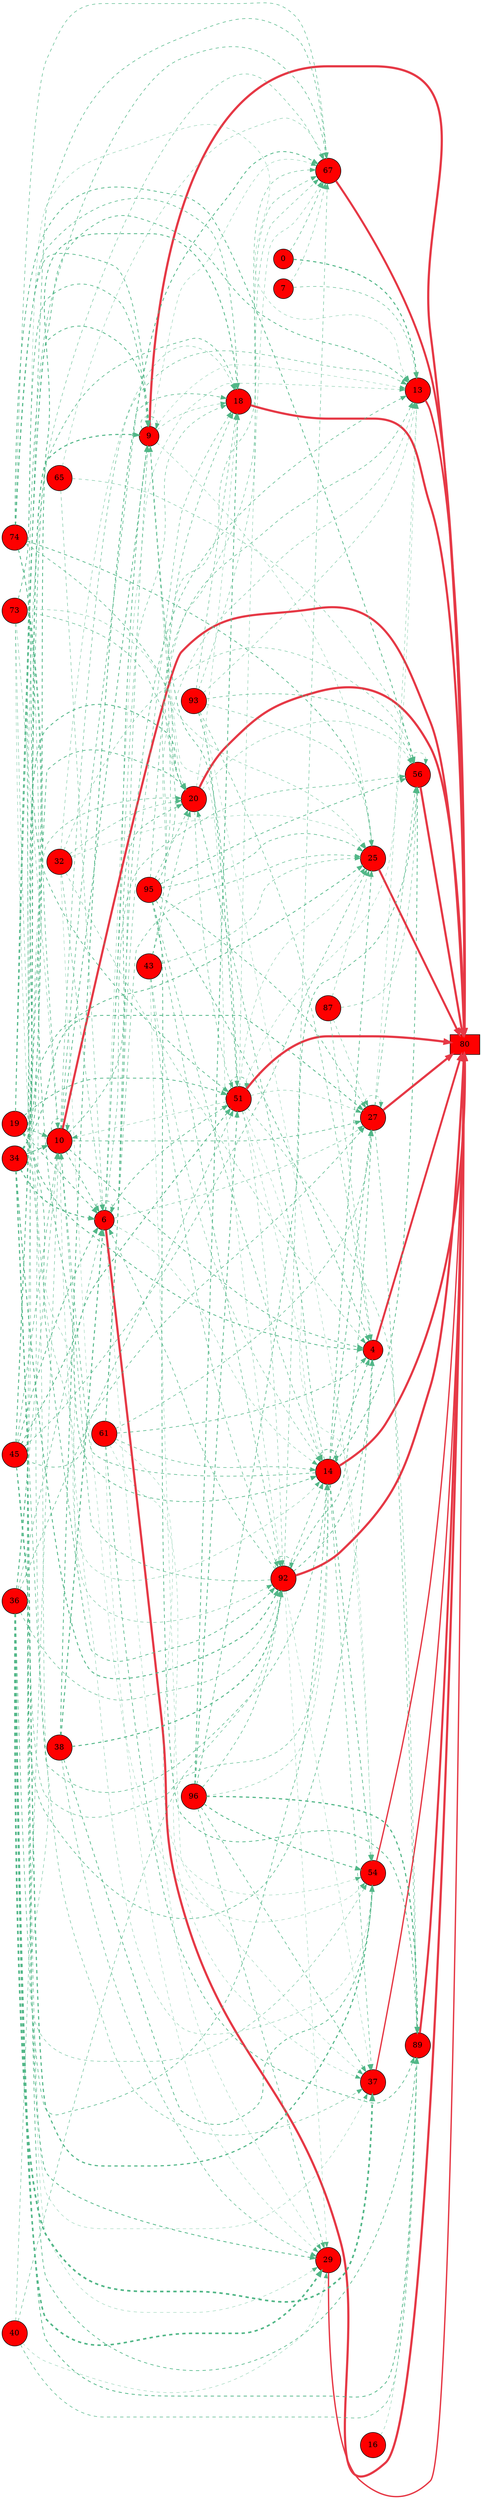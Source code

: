 digraph G{
rankdir=LR;
0 [style=filled, shape=circle, fillcolor="#fe0000", label="0"];
4 [style=filled, shape=circle, fillcolor="#fe0000", label="4"];
6 [style=filled, shape=circle, fillcolor="#fe0000", label="6"];
7 [style=filled, shape=circle, fillcolor="#fe0000", label="7"];
9 [style=filled, shape=circle, fillcolor="#fe0000", label="9"];
10 [style=filled, shape=circle, fillcolor="#fe0000", label="10"];
13 [style=filled, shape=circle, fillcolor="#fe0000", label="13"];
14 [style=filled, shape=circle, fillcolor="#fe0000", label="14"];
16 [style=filled, shape=circle, fillcolor="#fe0000", label="16"];
18 [style=filled, shape=circle, fillcolor="#fe0000", label="18"];
19 [style=filled, shape=circle, fillcolor="#fe0000", label="19"];
20 [style=filled, shape=circle, fillcolor="#fe0000", label="20"];
25 [style=filled, shape=circle, fillcolor="#fe0000", label="25"];
27 [style=filled, shape=circle, fillcolor="#fe0000", label="27"];
29 [style=filled, shape=circle, fillcolor="#fe0000", label="29"];
32 [style=filled, shape=circle, fillcolor="#fe0000", label="32"];
34 [style=filled, shape=circle, fillcolor="#fe0000", label="34"];
36 [style=filled, shape=circle, fillcolor="#fe0000", label="36"];
37 [style=filled, shape=circle, fillcolor="#fe0000", label="37"];
38 [style=filled, shape=circle, fillcolor="#fe0000", label="38"];
40 [style=filled, shape=circle, fillcolor="#fe0000", label="40"];
43 [style=filled, shape=circle, fillcolor="#fe0000", label="43"];
45 [style=filled, shape=circle, fillcolor="#fe0000", label="45"];
51 [style=filled, shape=circle, fillcolor="#fe0000", label="51"];
54 [style=filled, shape=circle, fillcolor="#fe0000", label="54"];
56 [style=filled, shape=circle, fillcolor="#fe0000", label="56"];
61 [style=filled, shape=circle, fillcolor="#fe0000", label="61"];
65 [style=filled, shape=circle, fillcolor="#fe0000", label="65"];
67 [style=filled, shape=circle, fillcolor="#fe0000", label="67"];
73 [style=filled, shape=circle, fillcolor="#fe0000", label="73"];
74 [style=filled, shape=circle, fillcolor="#fe0000", label="74"];
80 [style=filled, shape=box, fillcolor="#fe0000", label="80"];
87 [style=filled, shape=circle, fillcolor="#fe0000", label="87"];
89 [style=filled, shape=circle, fillcolor="#fe0000", label="89"];
92 [style=filled, shape=circle, fillcolor="#fe0000", label="92"];
93 [style=filled, shape=circle, fillcolor="#fe0000", label="93"];
95 [style=filled, shape=circle, fillcolor="#fe0000", label="95"];
96 [style=filled, shape=circle, fillcolor="#fe0000", label="96"];
51 -> 80 [color="#e63946",penwidth=4.00];
9 -> 80 [color="#e63946",penwidth=3.99];
20 -> 80 [color="#e63946",penwidth=3.98];
6 -> 80 [color="#e63946",penwidth=3.97];
92 -> 80 [color="#e63946",penwidth=3.96];
27 -> 80 [color="#e63946",penwidth=3.93];
56 -> 80 [color="#e63946",penwidth=3.91];
18 -> 80 [color="#e63946",penwidth=3.90];
14 -> 80 [color="#e63946",penwidth=3.89];
10 -> 80 [color="#e63946",penwidth=3.87];
89 -> 80 [color="#e63946",penwidth=3.77];
25 -> 80 [color="#e63946",penwidth=3.77];
67 -> 80 [color="#e63946",penwidth=3.73];
4 -> 80 [color="#e63946",penwidth=3.59];
13 -> 80 [color="#e63946",penwidth=3.38];
29 -> 80 [color="#e63946",penwidth=2.46];
54 -> 80 [color="#e63946",penwidth=2.42];
37 -> 80 [color="#e63946",penwidth=2.41];
38 -> 67 [color="#52b788",style=dashed,penwidth=1.48];
45 -> 67 [color="#52b788",style=dashed,penwidth=1.03];
19 -> 67 [color="#52b788",style=dashed,penwidth=1.03];
0 -> 67 [color="#52b788",style=dashed,penwidth=0.96];
74 -> 67 [color="#52b788",style=dashed,penwidth=0.94];
95 -> 67 [color="#52b788",style=dashed,penwidth=0.84];
92 -> 67 [color="#52b788",style=dashed,penwidth=0.82];
43 -> 67 [color="#52b788",style=dashed,penwidth=0.82];
36 -> 67 [color="#52b788",style=dashed,penwidth=0.79];
93 -> 67 [color="#52b788",style=dashed,penwidth=0.75];
7 -> 67 [color="#52b788",style=dashed,penwidth=0.69];
51 -> 67 [color="#52b788",style=dashed,penwidth=0.61];
65 -> 67 [color="#52b788",style=dashed,penwidth=0.61];
9 -> 67 [color="#52b788",style=dashed,penwidth=0.55];
19 -> 4 [color="#52b788",style=dashed,penwidth=1.42];
14 -> 4 [color="#52b788",style=dashed,penwidth=1.35];
10 -> 4 [color="#52b788",style=dashed,penwidth=1.24];
92 -> 4 [color="#52b788",style=dashed,penwidth=1.22];
95 -> 4 [color="#52b788",style=dashed,penwidth=1.18];
61 -> 4 [color="#52b788",style=dashed,penwidth=1.13];
45 -> 4 [color="#52b788",style=dashed,penwidth=1.13];
93 -> 4 [color="#52b788",style=dashed,penwidth=0.92];
87 -> 4 [color="#52b788",style=dashed,penwidth=0.80];
32 -> 4 [color="#52b788",style=dashed,penwidth=0.73];
36 -> 37 [color="#52b788",style=dashed,penwidth=3.00];
96 -> 37 [color="#52b788",style=dashed,penwidth=1.09];
14 -> 37 [color="#52b788",style=dashed,penwidth=0.97];
74 -> 37 [color="#52b788",style=dashed,penwidth=0.82];
92 -> 37 [color="#52b788",style=dashed,penwidth=0.50];
45 -> 37 [color="#52b788",style=dashed,penwidth=0.50];
43 -> 37 [color="#52b788",style=dashed,penwidth=0.50];
61 -> 37 [color="#52b788",style=dashed,penwidth=0.50];
38 -> 6 [color="#52b788",style=dashed,penwidth=1.84];
34 -> 6 [color="#52b788",style=dashed,penwidth=1.81];
45 -> 6 [color="#52b788",style=dashed,penwidth=1.44];
19 -> 6 [color="#52b788",style=dashed,penwidth=1.32];
10 -> 6 [color="#52b788",style=dashed,penwidth=1.25];
6 -> 6 [color="#52b788",style=dashed,penwidth=1.07];
92 -> 6 [color="#52b788",style=dashed,penwidth=1.05];
36 -> 6 [color="#52b788",style=dashed,penwidth=0.96];
32 -> 6 [color="#52b788",style=dashed,penwidth=0.87];
65 -> 6 [color="#52b788",style=dashed,penwidth=0.75];
34 -> 9 [color="#52b788",style=dashed,penwidth=1.91];
19 -> 9 [color="#52b788",style=dashed,penwidth=1.42];
10 -> 9 [color="#52b788",style=dashed,penwidth=1.36];
6 -> 9 [color="#52b788",style=dashed,penwidth=1.33];
74 -> 9 [color="#52b788",style=dashed,penwidth=1.27];
73 -> 9 [color="#52b788",style=dashed,penwidth=1.24];
51 -> 9 [color="#52b788",style=dashed,penwidth=1.17];
9 -> 9 [color="#52b788",style=dashed,penwidth=1.02];
61 -> 9 [color="#52b788",style=dashed,penwidth=0.93];
34 -> 10 [color="#52b788",style=dashed,penwidth=1.44];
19 -> 10 [color="#52b788",style=dashed,penwidth=1.20];
14 -> 10 [color="#52b788",style=dashed,penwidth=1.09];
74 -> 10 [color="#52b788",style=dashed,penwidth=1.08];
10 -> 10 [color="#52b788",style=dashed,penwidth=1.08];
45 -> 10 [color="#52b788",style=dashed,penwidth=1.06];
92 -> 10 [color="#52b788",style=dashed,penwidth=0.96];
36 -> 10 [color="#52b788",style=dashed,penwidth=0.85];
40 -> 10 [color="#52b788",style=dashed,penwidth=0.79];
73 -> 10 [color="#52b788",style=dashed,penwidth=0.67];
51 -> 10 [color="#52b788",style=dashed,penwidth=0.61];
0 -> 13 [color="#52b788",style=dashed,penwidth=1.86];
19 -> 13 [color="#52b788",style=dashed,penwidth=1.29];
61 -> 13 [color="#52b788",style=dashed,penwidth=1.05];
95 -> 13 [color="#52b788",style=dashed,penwidth=0.98];
10 -> 13 [color="#52b788",style=dashed,penwidth=0.90];
7 -> 13 [color="#52b788",style=dashed,penwidth=0.86];
43 -> 13 [color="#52b788",style=dashed,penwidth=0.70];
93 -> 13 [color="#52b788",style=dashed,penwidth=0.66];
27 -> 13 [color="#52b788",style=dashed,penwidth=0.60];
6 -> 13 [color="#52b788",style=dashed,penwidth=0.60];
73 -> 13 [color="#52b788",style=dashed,penwidth=0.55];
51 -> 13 [color="#52b788",style=dashed,penwidth=0.53];
9 -> 13 [color="#52b788",style=dashed,penwidth=0.50];
14 -> 14 [color="#52b788",style=dashed,penwidth=1.34];
74 -> 14 [color="#52b788",style=dashed,penwidth=1.21];
36 -> 14 [color="#52b788",style=dashed,penwidth=1.12];
34 -> 14 [color="#52b788",style=dashed,penwidth=1.06];
92 -> 14 [color="#52b788",style=dashed,penwidth=1.03];
95 -> 14 [color="#52b788",style=dashed,penwidth=0.97];
61 -> 14 [color="#52b788",style=dashed,penwidth=0.97];
45 -> 14 [color="#52b788",style=dashed,penwidth=0.90];
43 -> 14 [color="#52b788",style=dashed,penwidth=0.75];
96 -> 14 [color="#52b788",style=dashed,penwidth=0.63];
6 -> 14 [color="#52b788",style=dashed,penwidth=0.61];
73 -> 14 [color="#52b788",style=dashed,penwidth=0.59];
51 -> 14 [color="#52b788",style=dashed,penwidth=0.54];
34 -> 18 [color="#52b788",style=dashed,penwidth=1.52];
96 -> 18 [color="#52b788",style=dashed,penwidth=1.49];
45 -> 18 [color="#52b788",style=dashed,penwidth=1.15];
10 -> 18 [color="#52b788",style=dashed,penwidth=1.09];
74 -> 18 [color="#52b788",style=dashed,penwidth=1.09];
95 -> 18 [color="#52b788",style=dashed,penwidth=0.95];
93 -> 18 [color="#52b788",style=dashed,penwidth=0.89];
61 -> 18 [color="#52b788",style=dashed,penwidth=0.85];
6 -> 18 [color="#52b788",style=dashed,penwidth=0.81];
32 -> 18 [color="#52b788",style=dashed,penwidth=0.67];
9 -> 18 [color="#52b788",style=dashed,penwidth=0.64];
20 -> 18 [color="#52b788",style=dashed,penwidth=0.59];
45 -> 51 [color="#52b788",style=dashed,penwidth=1.52];
96 -> 51 [color="#52b788",style=dashed,penwidth=1.47];
19 -> 51 [color="#52b788",style=dashed,penwidth=1.39];
93 -> 51 [color="#52b788",style=dashed,penwidth=1.32];
74 -> 51 [color="#52b788",style=dashed,penwidth=1.25];
6 -> 51 [color="#52b788",style=dashed,penwidth=1.21];
51 -> 51 [color="#52b788",style=dashed,penwidth=1.07];
36 -> 51 [color="#52b788",style=dashed,penwidth=1.01];
20 -> 51 [color="#52b788",style=dashed,penwidth=0.85];
34 -> 20 [color="#52b788",style=dashed,penwidth=1.58];
45 -> 20 [color="#52b788",style=dashed,penwidth=1.29];
10 -> 20 [color="#52b788",style=dashed,penwidth=1.12];
14 -> 20 [color="#52b788",style=dashed,penwidth=1.06];
74 -> 20 [color="#52b788",style=dashed,penwidth=1.06];
95 -> 20 [color="#52b788",style=dashed,penwidth=0.94];
43 -> 20 [color="#52b788",style=dashed,penwidth=0.94];
73 -> 20 [color="#52b788",style=dashed,penwidth=0.94];
36 -> 20 [color="#52b788",style=dashed,penwidth=0.87];
32 -> 20 [color="#52b788",style=dashed,penwidth=0.80];
9 -> 20 [color="#52b788",style=dashed,penwidth=0.78];
34 -> 54 [color="#52b788",style=dashed,penwidth=2.07];
96 -> 54 [color="#52b788",style=dashed,penwidth=1.58];
38 -> 54 [color="#52b788",style=dashed,penwidth=1.31];
14 -> 54 [color="#52b788",style=dashed,penwidth=1.27];
19 -> 54 [color="#52b788",style=dashed,penwidth=0.73];
10 -> 54 [color="#52b788",style=dashed,penwidth=0.59];
93 -> 54 [color="#52b788",style=dashed,penwidth=0.50];
61 -> 54 [color="#52b788",style=dashed,penwidth=0.50];
32 -> 54 [color="#52b788",style=dashed,penwidth=0.50];
51 -> 54 [color="#52b788",style=dashed,penwidth=0.50];
14 -> 56 [color="#52b788",style=dashed,penwidth=1.38];
74 -> 56 [color="#52b788",style=dashed,penwidth=1.38];
96 -> 56 [color="#52b788",style=dashed,penwidth=1.23];
95 -> 56 [color="#52b788",style=dashed,penwidth=1.22];
93 -> 56 [color="#52b788",style=dashed,penwidth=0.99];
27 -> 56 [color="#52b788",style=dashed,penwidth=0.94];
6 -> 56 [color="#52b788",style=dashed,penwidth=0.93];
32 -> 56 [color="#52b788",style=dashed,penwidth=0.73];
87 -> 56 [color="#52b788",style=dashed,penwidth=0.71];
65 -> 56 [color="#52b788",style=dashed,penwidth=0.69];
20 -> 56 [color="#52b788",style=dashed,penwidth=0.64];
56 -> 56 [color="#52b788",style=dashed,penwidth=0.61];
96 -> 89 [color="#52b788",style=dashed,penwidth=2.11];
36 -> 89 [color="#52b788",style=dashed,penwidth=1.40];
95 -> 89 [color="#52b788",style=dashed,penwidth=1.35];
61 -> 89 [color="#52b788",style=dashed,penwidth=1.25];
45 -> 89 [color="#52b788",style=dashed,penwidth=1.22];
40 -> 89 [color="#52b788",style=dashed,penwidth=1.01];
27 -> 89 [color="#52b788",style=dashed,penwidth=0.95];
51 -> 89 [color="#52b788",style=dashed,penwidth=0.78];
16 -> 89 [color="#52b788",style=dashed,penwidth=0.57];
34 -> 27 [color="#52b788",style=dashed,penwidth=1.48];
14 -> 27 [color="#52b788",style=dashed,penwidth=1.29];
92 -> 27 [color="#52b788",style=dashed,penwidth=1.15];
95 -> 27 [color="#52b788",style=dashed,penwidth=1.14];
10 -> 27 [color="#52b788",style=dashed,penwidth=1.11];
45 -> 27 [color="#52b788",style=dashed,penwidth=1.07];
61 -> 27 [color="#52b788",style=dashed,penwidth=0.98];
27 -> 27 [color="#52b788",style=dashed,penwidth=0.74];
6 -> 27 [color="#52b788",style=dashed,penwidth=0.73];
87 -> 27 [color="#52b788",style=dashed,penwidth=0.66];
51 -> 27 [color="#52b788",style=dashed,penwidth=0.64];
38 -> 92 [color="#52b788",style=dashed,penwidth=1.77];
34 -> 92 [color="#52b788",style=dashed,penwidth=1.67];
19 -> 92 [color="#52b788",style=dashed,penwidth=1.24];
95 -> 92 [color="#52b788",style=dashed,penwidth=1.00];
92 -> 92 [color="#52b788",style=dashed,penwidth=1.00];
96 -> 92 [color="#52b788",style=dashed,penwidth=0.99];
43 -> 92 [color="#52b788",style=dashed,penwidth=0.95];
36 -> 92 [color="#52b788",style=dashed,penwidth=0.92];
40 -> 92 [color="#52b788",style=dashed,penwidth=0.87];
73 -> 92 [color="#52b788",style=dashed,penwidth=0.73];
51 -> 92 [color="#52b788",style=dashed,penwidth=0.67];
9 -> 92 [color="#52b788",style=dashed,penwidth=0.61];
36 -> 29 [color="#52b788",style=dashed,penwidth=2.86];
34 -> 29 [color="#52b788",style=dashed,penwidth=1.43];
96 -> 29 [color="#52b788",style=dashed,penwidth=1.07];
38 -> 29 [color="#52b788",style=dashed,penwidth=0.97];
92 -> 29 [color="#52b788",style=dashed,penwidth=0.50];
45 -> 29 [color="#52b788",style=dashed,penwidth=0.50];
61 -> 29 [color="#52b788",style=dashed,penwidth=0.50];
40 -> 29 [color="#52b788",style=dashed,penwidth=0.50];
6 -> 29 [color="#52b788",style=dashed,penwidth=0.50];
34 -> 25 [color="#52b788",style=dashed,penwidth=1.38];
14 -> 25 [color="#52b788",style=dashed,penwidth=1.30];
74 -> 25 [color="#52b788",style=dashed,penwidth=1.29];
95 -> 25 [color="#52b788",style=dashed,penwidth=1.08];
45 -> 25 [color="#52b788",style=dashed,penwidth=1.00];
61 -> 25 [color="#52b788",style=dashed,penwidth=0.94];
43 -> 25 [color="#52b788",style=dashed,penwidth=0.82];
93 -> 25 [color="#52b788",style=dashed,penwidth=0.72];
87 -> 25 [color="#52b788",style=dashed,penwidth=0.66];
73 -> 25 [color="#52b788",style=dashed,penwidth=0.65];
51 -> 25 [color="#52b788",style=dashed,penwidth=0.59];
9 -> 25 [color="#52b788",style=dashed,penwidth=0.55];
32 -> 25 [color="#52b788",style=dashed,penwidth=0.54];
}
